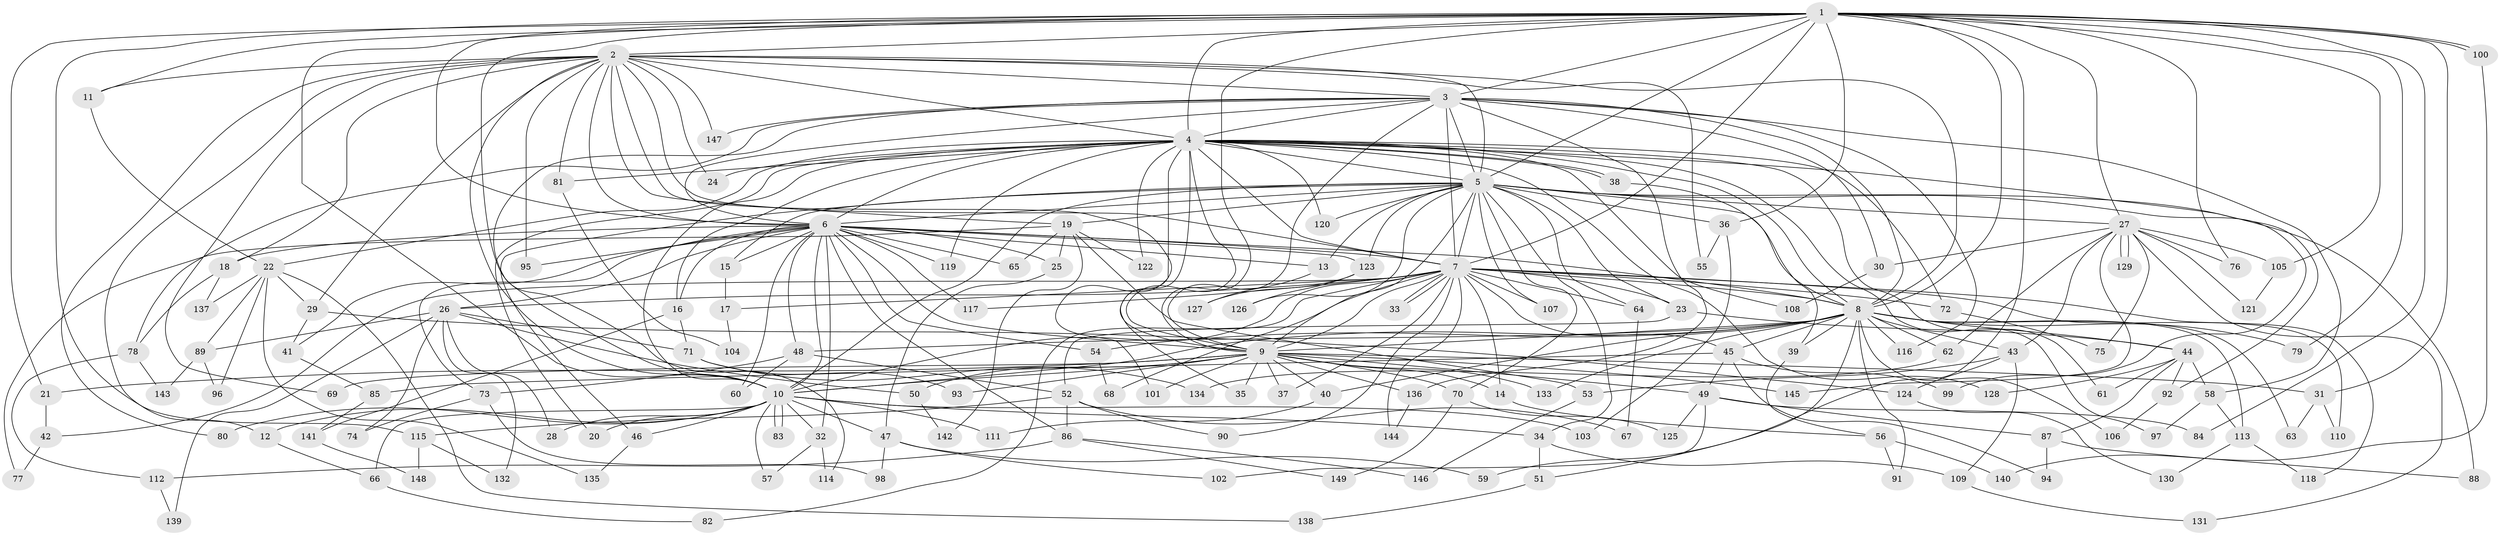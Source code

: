 // coarse degree distribution, {20: 0.017543859649122806, 21: 0.008771929824561403, 29: 0.017543859649122806, 23: 0.008771929824561403, 25: 0.008771929824561403, 24: 0.017543859649122806, 3: 0.16666666666666666, 4: 0.09649122807017543, 5: 0.043859649122807015, 8: 0.008771929824561403, 10: 0.008771929824561403, 7: 0.017543859649122806, 2: 0.5350877192982456, 12: 0.008771929824561403, 6: 0.02631578947368421, 9: 0.008771929824561403}
// Generated by graph-tools (version 1.1) at 2025/41/03/06/25 10:41:42]
// undirected, 149 vertices, 323 edges
graph export_dot {
graph [start="1"]
  node [color=gray90,style=filled];
  1;
  2;
  3;
  4;
  5;
  6;
  7;
  8;
  9;
  10;
  11;
  12;
  13;
  14;
  15;
  16;
  17;
  18;
  19;
  20;
  21;
  22;
  23;
  24;
  25;
  26;
  27;
  28;
  29;
  30;
  31;
  32;
  33;
  34;
  35;
  36;
  37;
  38;
  39;
  40;
  41;
  42;
  43;
  44;
  45;
  46;
  47;
  48;
  49;
  50;
  51;
  52;
  53;
  54;
  55;
  56;
  57;
  58;
  59;
  60;
  61;
  62;
  63;
  64;
  65;
  66;
  67;
  68;
  69;
  70;
  71;
  72;
  73;
  74;
  75;
  76;
  77;
  78;
  79;
  80;
  81;
  82;
  83;
  84;
  85;
  86;
  87;
  88;
  89;
  90;
  91;
  92;
  93;
  94;
  95;
  96;
  97;
  98;
  99;
  100;
  101;
  102;
  103;
  104;
  105;
  106;
  107;
  108;
  109;
  110;
  111;
  112;
  113;
  114;
  115;
  116;
  117;
  118;
  119;
  120;
  121;
  122;
  123;
  124;
  125;
  126;
  127;
  128;
  129;
  130;
  131;
  132;
  133;
  134;
  135;
  136;
  137;
  138;
  139;
  140;
  141;
  142;
  143;
  144;
  145;
  146;
  147;
  148;
  149;
  1 -- 2;
  1 -- 3;
  1 -- 4;
  1 -- 5;
  1 -- 6;
  1 -- 7;
  1 -- 8;
  1 -- 9;
  1 -- 10;
  1 -- 11;
  1 -- 21;
  1 -- 27;
  1 -- 31;
  1 -- 36;
  1 -- 59;
  1 -- 76;
  1 -- 79;
  1 -- 84;
  1 -- 100;
  1 -- 100;
  1 -- 105;
  1 -- 114;
  1 -- 115;
  2 -- 3;
  2 -- 4;
  2 -- 5;
  2 -- 6;
  2 -- 7;
  2 -- 8;
  2 -- 9;
  2 -- 10;
  2 -- 11;
  2 -- 12;
  2 -- 18;
  2 -- 19;
  2 -- 24;
  2 -- 29;
  2 -- 55;
  2 -- 69;
  2 -- 80;
  2 -- 81;
  2 -- 95;
  2 -- 147;
  3 -- 4;
  3 -- 5;
  3 -- 6;
  3 -- 7;
  3 -- 8;
  3 -- 9;
  3 -- 10;
  3 -- 30;
  3 -- 58;
  3 -- 78;
  3 -- 116;
  3 -- 136;
  3 -- 147;
  4 -- 5;
  4 -- 6;
  4 -- 7;
  4 -- 8;
  4 -- 9;
  4 -- 10;
  4 -- 16;
  4 -- 20;
  4 -- 22;
  4 -- 24;
  4 -- 35;
  4 -- 38;
  4 -- 38;
  4 -- 61;
  4 -- 72;
  4 -- 81;
  4 -- 92;
  4 -- 97;
  4 -- 101;
  4 -- 108;
  4 -- 119;
  4 -- 120;
  4 -- 122;
  4 -- 128;
  5 -- 6;
  5 -- 7;
  5 -- 8;
  5 -- 9;
  5 -- 10;
  5 -- 13;
  5 -- 15;
  5 -- 19;
  5 -- 23;
  5 -- 27;
  5 -- 34;
  5 -- 36;
  5 -- 46;
  5 -- 64;
  5 -- 70;
  5 -- 88;
  5 -- 99;
  5 -- 107;
  5 -- 120;
  5 -- 123;
  5 -- 126;
  6 -- 7;
  6 -- 8;
  6 -- 9;
  6 -- 10;
  6 -- 13;
  6 -- 15;
  6 -- 16;
  6 -- 18;
  6 -- 25;
  6 -- 26;
  6 -- 32;
  6 -- 41;
  6 -- 48;
  6 -- 54;
  6 -- 60;
  6 -- 65;
  6 -- 73;
  6 -- 86;
  6 -- 95;
  6 -- 117;
  6 -- 119;
  6 -- 123;
  7 -- 8;
  7 -- 9;
  7 -- 10;
  7 -- 14;
  7 -- 17;
  7 -- 23;
  7 -- 26;
  7 -- 33;
  7 -- 33;
  7 -- 37;
  7 -- 42;
  7 -- 45;
  7 -- 64;
  7 -- 68;
  7 -- 72;
  7 -- 82;
  7 -- 90;
  7 -- 107;
  7 -- 110;
  7 -- 117;
  7 -- 118;
  7 -- 144;
  8 -- 9;
  8 -- 10;
  8 -- 39;
  8 -- 40;
  8 -- 43;
  8 -- 44;
  8 -- 45;
  8 -- 48;
  8 -- 51;
  8 -- 54;
  8 -- 62;
  8 -- 63;
  8 -- 79;
  8 -- 91;
  8 -- 106;
  8 -- 113;
  8 -- 116;
  8 -- 133;
  9 -- 10;
  9 -- 14;
  9 -- 21;
  9 -- 31;
  9 -- 35;
  9 -- 37;
  9 -- 40;
  9 -- 49;
  9 -- 50;
  9 -- 69;
  9 -- 70;
  9 -- 93;
  9 -- 101;
  9 -- 133;
  9 -- 136;
  9 -- 145;
  10 -- 12;
  10 -- 20;
  10 -- 28;
  10 -- 32;
  10 -- 34;
  10 -- 46;
  10 -- 47;
  10 -- 57;
  10 -- 66;
  10 -- 80;
  10 -- 83;
  10 -- 83;
  10 -- 103;
  10 -- 111;
  11 -- 22;
  12 -- 66;
  13 -- 127;
  14 -- 56;
  15 -- 17;
  16 -- 71;
  16 -- 141;
  17 -- 104;
  18 -- 78;
  18 -- 137;
  19 -- 25;
  19 -- 53;
  19 -- 65;
  19 -- 77;
  19 -- 122;
  19 -- 142;
  21 -- 42;
  22 -- 29;
  22 -- 89;
  22 -- 96;
  22 -- 135;
  22 -- 137;
  22 -- 138;
  23 -- 44;
  23 -- 52;
  25 -- 47;
  26 -- 28;
  26 -- 50;
  26 -- 71;
  26 -- 74;
  26 -- 89;
  26 -- 132;
  26 -- 139;
  27 -- 30;
  27 -- 43;
  27 -- 62;
  27 -- 75;
  27 -- 76;
  27 -- 105;
  27 -- 121;
  27 -- 129;
  27 -- 129;
  27 -- 131;
  27 -- 145;
  29 -- 41;
  29 -- 124;
  30 -- 108;
  31 -- 63;
  31 -- 110;
  32 -- 57;
  32 -- 114;
  34 -- 51;
  34 -- 109;
  36 -- 55;
  36 -- 103;
  38 -- 39;
  39 -- 56;
  40 -- 111;
  41 -- 85;
  42 -- 77;
  43 -- 53;
  43 -- 109;
  43 -- 124;
  44 -- 58;
  44 -- 61;
  44 -- 87;
  44 -- 92;
  44 -- 128;
  45 -- 49;
  45 -- 85;
  45 -- 94;
  45 -- 99;
  46 -- 135;
  47 -- 59;
  47 -- 98;
  47 -- 102;
  48 -- 52;
  48 -- 60;
  48 -- 73;
  49 -- 84;
  49 -- 87;
  49 -- 102;
  49 -- 125;
  50 -- 142;
  51 -- 138;
  52 -- 67;
  52 -- 86;
  52 -- 90;
  52 -- 115;
  53 -- 146;
  54 -- 68;
  56 -- 91;
  56 -- 140;
  58 -- 97;
  58 -- 113;
  62 -- 134;
  64 -- 67;
  66 -- 82;
  70 -- 125;
  70 -- 149;
  71 -- 93;
  71 -- 134;
  72 -- 75;
  73 -- 74;
  73 -- 98;
  78 -- 112;
  78 -- 143;
  81 -- 104;
  85 -- 141;
  86 -- 112;
  86 -- 146;
  86 -- 149;
  87 -- 88;
  87 -- 94;
  89 -- 96;
  89 -- 143;
  92 -- 106;
  100 -- 140;
  105 -- 121;
  109 -- 131;
  112 -- 139;
  113 -- 118;
  113 -- 130;
  115 -- 132;
  115 -- 148;
  123 -- 126;
  123 -- 127;
  124 -- 130;
  136 -- 144;
  141 -- 148;
}
